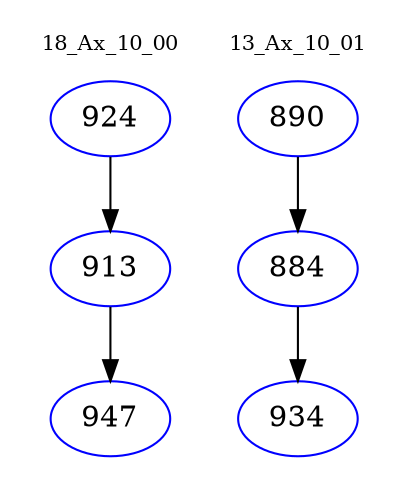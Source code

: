 digraph{
subgraph cluster_0 {
color = white
label = "18_Ax_10_00";
fontsize=10;
T0_924 [label="924", color="blue"]
T0_924 -> T0_913 [color="black"]
T0_913 [label="913", color="blue"]
T0_913 -> T0_947 [color="black"]
T0_947 [label="947", color="blue"]
}
subgraph cluster_1 {
color = white
label = "13_Ax_10_01";
fontsize=10;
T1_890 [label="890", color="blue"]
T1_890 -> T1_884 [color="black"]
T1_884 [label="884", color="blue"]
T1_884 -> T1_934 [color="black"]
T1_934 [label="934", color="blue"]
}
}
